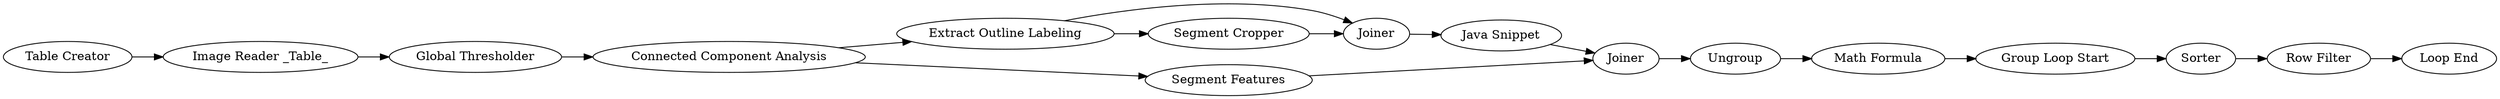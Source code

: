 digraph {
	13 -> 15
	15 -> 14
	4 -> 5
	16 -> 13
	14 -> 17
	19 -> 21
	5 -> 11
	3 -> 4
	17 -> 19
	11 -> 16
	23 -> 3
	6 -> 15
	22 -> 20
	5 -> 6
	12 -> 16
	11 -> 12
	21 -> 22
	5 [label="Connected Component Analysis"]
	16 [label=Joiner]
	13 [label="Java Snippet"]
	20 [label="Loop End"]
	22 [label="Row Filter"]
	23 [label="Table Creator"]
	4 [label="Global Thresholder"]
	11 [label="Extract Outline Labeling"]
	21 [label=Sorter]
	6 [label="Segment Features"]
	15 [label=Joiner]
	14 [label=Ungroup]
	17 [label="Math Formula"]
	3 [label="Image Reader _Table_"]
	12 [label="Segment Cropper"]
	19 [label="Group Loop Start"]
	rankdir=LR
}
